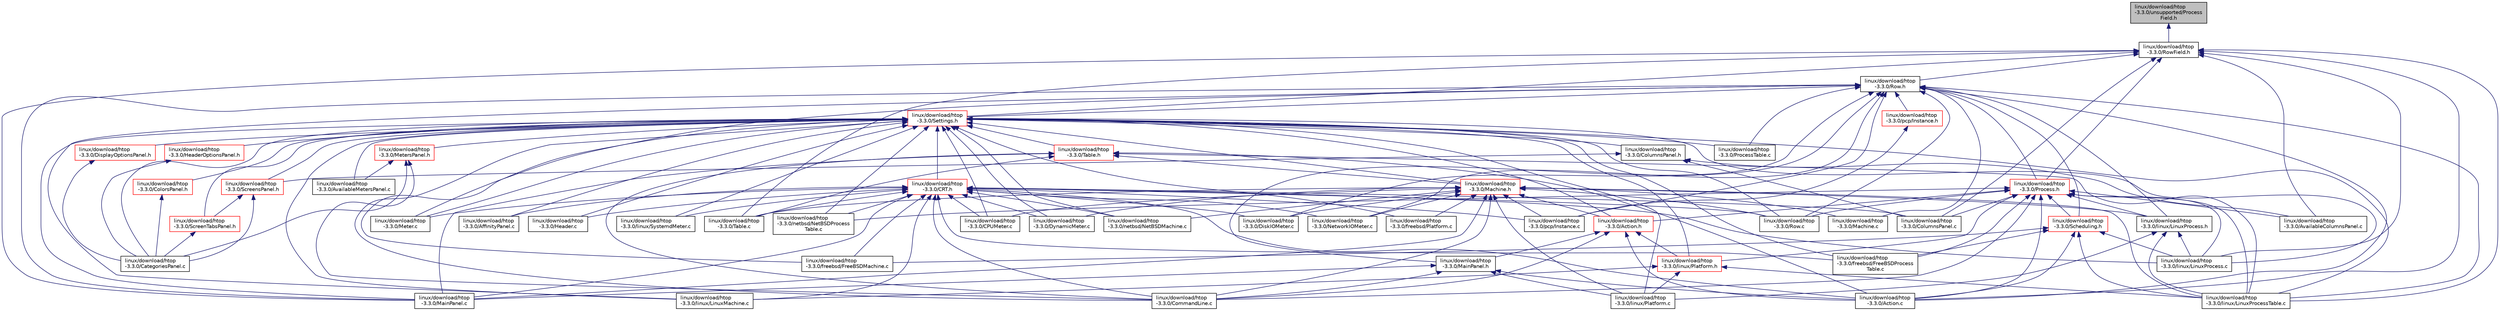 digraph "linux/download/htop-3.3.0/unsupported/ProcessField.h"
{
  edge [fontname="Helvetica",fontsize="10",labelfontname="Helvetica",labelfontsize="10"];
  node [fontname="Helvetica",fontsize="10",shape=record];
  Node1 [label="linux/download/htop\l-3.3.0/unsupported/Process\lField.h",height=0.2,width=0.4,color="black", fillcolor="grey75", style="filled", fontcolor="black"];
  Node1 -> Node2 [dir="back",color="midnightblue",fontsize="10",style="solid"];
  Node2 [label="linux/download/htop\l-3.3.0/RowField.h",height=0.2,width=0.4,color="black", fillcolor="white", style="filled",URL="$RowField_8h.html"];
  Node2 -> Node3 [dir="back",color="midnightblue",fontsize="10",style="solid"];
  Node3 [label="linux/download/htop\l-3.3.0/Row.h",height=0.2,width=0.4,color="black", fillcolor="white", style="filled",URL="$Row_8h.html"];
  Node3 -> Node4 [dir="back",color="midnightblue",fontsize="10",style="solid"];
  Node4 [label="linux/download/htop\l-3.3.0/Settings.h",height=0.2,width=0.4,color="red", fillcolor="white", style="filled",URL="$Settings_8h.html"];
  Node4 -> Node5 [dir="back",color="midnightblue",fontsize="10",style="solid"];
  Node5 [label="linux/download/htop\l-3.3.0/CRT.h",height=0.2,width=0.4,color="red", fillcolor="white", style="filled",URL="$CRT_8h.html"];
  Node5 -> Node10 [dir="back",color="midnightblue",fontsize="10",style="solid"];
  Node10 [label="linux/download/htop\l-3.3.0/Action.c",height=0.2,width=0.4,color="black", fillcolor="white", style="filled",URL="$Action_8c.html"];
  Node5 -> Node133 [dir="back",color="midnightblue",fontsize="10",style="solid"];
  Node133 [label="linux/download/htop\l-3.3.0/AffinityPanel.c",height=0.2,width=0.4,color="black", fillcolor="white", style="filled",URL="$AffinityPanel_8c.html"];
  Node5 -> Node202 [dir="back",color="midnightblue",fontsize="10",style="solid"];
  Node202 [label="linux/download/htop\l-3.3.0/ColumnsPanel.c",height=0.2,width=0.4,color="black", fillcolor="white", style="filled",URL="$ColumnsPanel_8c.html"];
  Node5 -> Node17 [dir="back",color="midnightblue",fontsize="10",style="solid"];
  Node17 [label="linux/download/htop\l-3.3.0/CommandLine.c",height=0.2,width=0.4,color="black", fillcolor="white", style="filled",URL="$CommandLine_8c.html"];
  Node5 -> Node72 [dir="back",color="midnightblue",fontsize="10",style="solid"];
  Node72 [label="linux/download/htop\l-3.3.0/CPUMeter.c",height=0.2,width=0.4,color="black", fillcolor="white", style="filled",URL="$CPUMeter_8c.html"];
  Node5 -> Node73 [dir="back",color="midnightblue",fontsize="10",style="solid"];
  Node73 [label="linux/download/htop\l-3.3.0/DiskIOMeter.c",height=0.2,width=0.4,color="black", fillcolor="white", style="filled",URL="$DiskIOMeter_8c.html"];
  Node5 -> Node75 [dir="back",color="midnightblue",fontsize="10",style="solid"];
  Node75 [label="linux/download/htop\l-3.3.0/DynamicMeter.c",height=0.2,width=0.4,color="black", fillcolor="white", style="filled",URL="$DynamicMeter_8c.html"];
  Node5 -> Node164 [dir="back",color="midnightblue",fontsize="10",style="solid"];
  Node164 [label="linux/download/htop\l-3.3.0/freebsd/FreeBSDMachine.c",height=0.2,width=0.4,color="black", fillcolor="white", style="filled",URL="$FreeBSDMachine_8c.html"];
  Node5 -> Node141 [dir="back",color="midnightblue",fontsize="10",style="solid"];
  Node141 [label="linux/download/htop\l-3.3.0/freebsd/FreeBSDProcess\lTable.c",height=0.2,width=0.4,color="black", fillcolor="white", style="filled",URL="$FreeBSDProcessTable_8c.html"];
  Node5 -> Node79 [dir="back",color="midnightblue",fontsize="10",style="solid"];
  Node79 [label="linux/download/htop\l-3.3.0/Header.c",height=0.2,width=0.4,color="black", fillcolor="white", style="filled",URL="$Header_8c.html"];
  Node5 -> Node42 [dir="back",color="midnightblue",fontsize="10",style="solid"];
  Node42 [label="linux/download/htop\l-3.3.0/linux/LinuxMachine.c",height=0.2,width=0.4,color="black", fillcolor="white", style="filled",URL="$LinuxMachine_8c.html"];
  Node5 -> Node148 [dir="back",color="midnightblue",fontsize="10",style="solid"];
  Node148 [label="linux/download/htop\l-3.3.0/linux/LinuxProcess.c",height=0.2,width=0.4,color="black", fillcolor="white", style="filled",URL="$LinuxProcess_8c.html"];
  Node5 -> Node115 [dir="back",color="midnightblue",fontsize="10",style="solid"];
  Node115 [label="linux/download/htop\l-3.3.0/linux/SystemdMeter.c",height=0.2,width=0.4,color="black", fillcolor="white", style="filled",URL="$SystemdMeter_8c.html"];
  Node5 -> Node30 [dir="back",color="midnightblue",fontsize="10",style="solid"];
  Node30 [label="linux/download/htop\l-3.3.0/MainPanel.c",height=0.2,width=0.4,color="black", fillcolor="white", style="filled",URL="$MainPanel_8c.html"];
  Node5 -> Node122 [dir="back",color="midnightblue",fontsize="10",style="solid"];
  Node122 [label="linux/download/htop\l-3.3.0/Meter.c",height=0.2,width=0.4,color="black", fillcolor="white", style="filled",URL="$Meter_8c.html"];
  Node5 -> Node151 [dir="back",color="midnightblue",fontsize="10",style="solid"];
  Node151 [label="linux/download/htop\l-3.3.0/netbsd/NetBSDMachine.c",height=0.2,width=0.4,color="black", fillcolor="white", style="filled",URL="$NetBSDMachine_8c.html"];
  Node5 -> Node152 [dir="back",color="midnightblue",fontsize="10",style="solid"];
  Node152 [label="linux/download/htop\l-3.3.0/netbsd/NetBSDProcess\lTable.c",height=0.2,width=0.4,color="black", fillcolor="white", style="filled",URL="$NetBSDProcessTable_8c.html"];
  Node5 -> Node84 [dir="back",color="midnightblue",fontsize="10",style="solid"];
  Node84 [label="linux/download/htop\l-3.3.0/NetworkIOMeter.c",height=0.2,width=0.4,color="black", fillcolor="white", style="filled",URL="$NetworkIOMeter_8c.html"];
  Node5 -> Node53 [dir="back",color="midnightblue",fontsize="10",style="solid"];
  Node53 [label="linux/download/htop\l-3.3.0/pcp/Instance.c",height=0.2,width=0.4,color="black", fillcolor="white", style="filled",URL="$Instance_8c.html"];
  Node5 -> Node178 [dir="back",color="midnightblue",fontsize="10",style="solid"];
  Node178 [label="linux/download/htop\l-3.3.0/Row.c",height=0.2,width=0.4,color="black", fillcolor="white", style="filled",URL="$Row_8c.html"];
  Node5 -> Node180 [dir="back",color="midnightblue",fontsize="10",style="solid"];
  Node180 [label="linux/download/htop\l-3.3.0/Table.c",height=0.2,width=0.4,color="black", fillcolor="white", style="filled",URL="$Table_8c.html"];
  Node4 -> Node7 [dir="back",color="midnightblue",fontsize="10",style="solid"];
  Node7 [label="linux/download/htop\l-3.3.0/Machine.h",height=0.2,width=0.4,color="red", fillcolor="white", style="filled",URL="$Machine_8h.html"];
  Node7 -> Node9 [dir="back",color="midnightblue",fontsize="10",style="solid"];
  Node9 [label="linux/download/htop\l-3.3.0/Action.h",height=0.2,width=0.4,color="red", fillcolor="white", style="filled",URL="$Action_8h.html"];
  Node9 -> Node10 [dir="back",color="midnightblue",fontsize="10",style="solid"];
  Node9 -> Node28 [dir="back",color="midnightblue",fontsize="10",style="solid"];
  Node28 [label="linux/download/htop\l-3.3.0/MainPanel.h",height=0.2,width=0.4,color="black", fillcolor="white", style="filled",URL="$MainPanel_8h.html"];
  Node28 -> Node10 [dir="back",color="midnightblue",fontsize="10",style="solid"];
  Node28 -> Node17 [dir="back",color="midnightblue",fontsize="10",style="solid"];
  Node28 -> Node29 [dir="back",color="midnightblue",fontsize="10",style="solid"];
  Node29 [label="linux/download/htop\l-3.3.0/linux/Platform.c",height=0.2,width=0.4,color="black", fillcolor="white", style="filled",URL="$linux_2Platform_8c.html"];
  Node28 -> Node30 [dir="back",color="midnightblue",fontsize="10",style="solid"];
  Node9 -> Node17 [dir="back",color="midnightblue",fontsize="10",style="solid"];
  Node9 -> Node41 [dir="back",color="midnightblue",fontsize="10",style="solid"];
  Node41 [label="linux/download/htop\l-3.3.0/linux/Platform.h",height=0.2,width=0.4,color="red", fillcolor="white", style="filled",URL="$linux_2Platform_8h.html"];
  Node41 -> Node42 [dir="back",color="midnightblue",fontsize="10",style="solid"];
  Node41 -> Node43 [dir="back",color="midnightblue",fontsize="10",style="solid"];
  Node43 [label="linux/download/htop\l-3.3.0/linux/LinuxProcessTable.c",height=0.2,width=0.4,color="black", fillcolor="white", style="filled",URL="$LinuxProcessTable_8c.html"];
  Node41 -> Node29 [dir="back",color="midnightblue",fontsize="10",style="solid"];
  Node7 -> Node17 [dir="back",color="midnightblue",fontsize="10",style="solid"];
  Node7 -> Node72 [dir="back",color="midnightblue",fontsize="10",style="solid"];
  Node7 -> Node73 [dir="back",color="midnightblue",fontsize="10",style="solid"];
  Node7 -> Node75 [dir="back",color="midnightblue",fontsize="10",style="solid"];
  Node7 -> Node40 [dir="back",color="midnightblue",fontsize="10",style="solid"];
  Node40 [label="linux/download/htop\l-3.3.0/freebsd/Platform.c",height=0.2,width=0.4,color="black", fillcolor="white", style="filled",URL="$freebsd_2Platform_8c.html"];
  Node7 -> Node167 [dir="back",color="midnightblue",fontsize="10",style="solid"];
  Node167 [label="linux/download/htop\l-3.3.0/linux/LinuxProcess.h",height=0.2,width=0.4,color="black", fillcolor="white", style="filled",URL="$LinuxProcess_8h.html"];
  Node167 -> Node148 [dir="back",color="midnightblue",fontsize="10",style="solid"];
  Node167 -> Node43 [dir="back",color="midnightblue",fontsize="10",style="solid"];
  Node167 -> Node29 [dir="back",color="midnightblue",fontsize="10",style="solid"];
  Node7 -> Node43 [dir="back",color="midnightblue",fontsize="10",style="solid"];
  Node7 -> Node29 [dir="back",color="midnightblue",fontsize="10",style="solid"];
  Node7 -> Node82 [dir="back",color="midnightblue",fontsize="10",style="solid"];
  Node82 [label="linux/download/htop\l-3.3.0/Machine.c",height=0.2,width=0.4,color="black", fillcolor="white", style="filled",URL="$Machine_8c.html"];
  Node7 -> Node30 [dir="back",color="midnightblue",fontsize="10",style="solid"];
  Node7 -> Node151 [dir="back",color="midnightblue",fontsize="10",style="solid"];
  Node7 -> Node84 [dir="back",color="midnightblue",fontsize="10",style="solid"];
  Node7 -> Node53 [dir="back",color="midnightblue",fontsize="10",style="solid"];
  Node7 -> Node178 [dir="back",color="midnightblue",fontsize="10",style="solid"];
  Node7 -> Node180 [dir="back",color="midnightblue",fontsize="10",style="solid"];
  Node4 -> Node216 [dir="back",color="midnightblue",fontsize="10",style="solid"];
  Node216 [label="linux/download/htop\l-3.3.0/Table.h",height=0.2,width=0.4,color="red", fillcolor="white", style="filled",URL="$Table_8h.html"];
  Node216 -> Node7 [dir="back",color="midnightblue",fontsize="10",style="solid"];
  Node216 -> Node10 [dir="back",color="midnightblue",fontsize="10",style="solid"];
  Node216 -> Node17 [dir="back",color="midnightblue",fontsize="10",style="solid"];
  Node216 -> Node43 [dir="back",color="midnightblue",fontsize="10",style="solid"];
  Node216 -> Node30 [dir="back",color="midnightblue",fontsize="10",style="solid"];
  Node216 -> Node180 [dir="back",color="midnightblue",fontsize="10",style="solid"];
  Node4 -> Node9 [dir="back",color="midnightblue",fontsize="10",style="solid"];
  Node4 -> Node133 [dir="back",color="midnightblue",fontsize="10",style="solid"];
  Node4 -> Node201 [dir="back",color="midnightblue",fontsize="10",style="solid"];
  Node201 [label="linux/download/htop\l-3.3.0/ColumnsPanel.h",height=0.2,width=0.4,color="black", fillcolor="white", style="filled",URL="$ColumnsPanel_8h.html"];
  Node201 -> Node70 [dir="back",color="midnightblue",fontsize="10",style="solid"];
  Node70 [label="linux/download/htop\l-3.3.0/AvailableColumnsPanel.c",height=0.2,width=0.4,color="black", fillcolor="white", style="filled",URL="$AvailableColumnsPanel_8c.html"];
  Node201 -> Node23 [dir="back",color="midnightblue",fontsize="10",style="solid"];
  Node23 [label="linux/download/htop\l-3.3.0/ScreensPanel.h",height=0.2,width=0.4,color="red", fillcolor="white", style="filled",URL="$ScreensPanel_8h.html"];
  Node23 -> Node13 [dir="back",color="midnightblue",fontsize="10",style="solid"];
  Node13 [label="linux/download/htop\l-3.3.0/CategoriesPanel.c",height=0.2,width=0.4,color="black", fillcolor="white", style="filled",URL="$CategoriesPanel_8c.html"];
  Node23 -> Node24 [dir="back",color="midnightblue",fontsize="10",style="solid"];
  Node24 [label="linux/download/htop\l-3.3.0/ScreenTabsPanel.h",height=0.2,width=0.4,color="red", fillcolor="white", style="filled",URL="$ScreenTabsPanel_8h.html"];
  Node24 -> Node13 [dir="back",color="midnightblue",fontsize="10",style="solid"];
  Node201 -> Node202 [dir="back",color="midnightblue",fontsize="10",style="solid"];
  Node4 -> Node14 [dir="back",color="midnightblue",fontsize="10",style="solid"];
  Node14 [label="linux/download/htop\l-3.3.0/MetersPanel.h",height=0.2,width=0.4,color="red", fillcolor="white", style="filled",URL="$MetersPanel_8h.html"];
  Node14 -> Node16 [dir="back",color="midnightblue",fontsize="10",style="solid"];
  Node16 [label="linux/download/htop\l-3.3.0/AvailableMetersPanel.c",height=0.2,width=0.4,color="black", fillcolor="white", style="filled",URL="$AvailableMetersPanel_8c.html"];
  Node14 -> Node13 [dir="back",color="midnightblue",fontsize="10",style="solid"];
  Node14 -> Node17 [dir="back",color="midnightblue",fontsize="10",style="solid"];
  Node4 -> Node16 [dir="back",color="midnightblue",fontsize="10",style="solid"];
  Node4 -> Node203 [dir="back",color="midnightblue",fontsize="10",style="solid"];
  Node203 [label="linux/download/htop\l-3.3.0/ColorsPanel.h",height=0.2,width=0.4,color="red", fillcolor="white", style="filled",URL="$ColorsPanel_8h.html"];
  Node203 -> Node13 [dir="back",color="midnightblue",fontsize="10",style="solid"];
  Node4 -> Node19 [dir="back",color="midnightblue",fontsize="10",style="solid"];
  Node19 [label="linux/download/htop\l-3.3.0/DisplayOptionsPanel.h",height=0.2,width=0.4,color="red", fillcolor="white", style="filled",URL="$DisplayOptionsPanel_8h.html"];
  Node19 -> Node13 [dir="back",color="midnightblue",fontsize="10",style="solid"];
  Node4 -> Node21 [dir="back",color="midnightblue",fontsize="10",style="solid"];
  Node21 [label="linux/download/htop\l-3.3.0/HeaderOptionsPanel.h",height=0.2,width=0.4,color="red", fillcolor="white", style="filled",URL="$HeaderOptionsPanel_8h.html"];
  Node21 -> Node13 [dir="back",color="midnightblue",fontsize="10",style="solid"];
  Node4 -> Node23 [dir="back",color="midnightblue",fontsize="10",style="solid"];
  Node4 -> Node24 [dir="back",color="midnightblue",fontsize="10",style="solid"];
  Node4 -> Node13 [dir="back",color="midnightblue",fontsize="10",style="solid"];
  Node4 -> Node17 [dir="back",color="midnightblue",fontsize="10",style="solid"];
  Node4 -> Node72 [dir="back",color="midnightblue",fontsize="10",style="solid"];
  Node4 -> Node75 [dir="back",color="midnightblue",fontsize="10",style="solid"];
  Node4 -> Node164 [dir="back",color="midnightblue",fontsize="10",style="solid"];
  Node4 -> Node141 [dir="back",color="midnightblue",fontsize="10",style="solid"];
  Node4 -> Node40 [dir="back",color="midnightblue",fontsize="10",style="solid"];
  Node4 -> Node79 [dir="back",color="midnightblue",fontsize="10",style="solid"];
  Node4 -> Node42 [dir="back",color="midnightblue",fontsize="10",style="solid"];
  Node4 -> Node148 [dir="back",color="midnightblue",fontsize="10",style="solid"];
  Node4 -> Node43 [dir="back",color="midnightblue",fontsize="10",style="solid"];
  Node4 -> Node29 [dir="back",color="midnightblue",fontsize="10",style="solid"];
  Node4 -> Node41 [dir="back",color="midnightblue",fontsize="10",style="solid"];
  Node4 -> Node115 [dir="back",color="midnightblue",fontsize="10",style="solid"];
  Node4 -> Node30 [dir="back",color="midnightblue",fontsize="10",style="solid"];
  Node4 -> Node122 [dir="back",color="midnightblue",fontsize="10",style="solid"];
  Node4 -> Node151 [dir="back",color="midnightblue",fontsize="10",style="solid"];
  Node4 -> Node152 [dir="back",color="midnightblue",fontsize="10",style="solid"];
  Node4 -> Node157 [dir="back",color="midnightblue",fontsize="10",style="solid"];
  Node157 [label="linux/download/htop\l-3.3.0/ProcessTable.c",height=0.2,width=0.4,color="black", fillcolor="white", style="filled",URL="$ProcessTable_8c.html"];
  Node4 -> Node178 [dir="back",color="midnightblue",fontsize="10",style="solid"];
  Node3 -> Node218 [dir="back",color="midnightblue",fontsize="10",style="solid"];
  Node218 [label="linux/download/htop\l-3.3.0/Process.h",height=0.2,width=0.4,color="red", fillcolor="white", style="filled",URL="$Process_8h.html"];
  Node218 -> Node9 [dir="back",color="midnightblue",fontsize="10",style="solid"];
  Node218 -> Node10 [dir="back",color="midnightblue",fontsize="10",style="solid"];
  Node218 -> Node197 [dir="back",color="midnightblue",fontsize="10",style="solid"];
  Node197 [label="linux/download/htop\l-3.3.0/Scheduling.h",height=0.2,width=0.4,color="red", fillcolor="white", style="filled",URL="$Scheduling_8h.html"];
  Node197 -> Node10 [dir="back",color="midnightblue",fontsize="10",style="solid"];
  Node197 -> Node164 [dir="back",color="midnightblue",fontsize="10",style="solid"];
  Node197 -> Node141 [dir="back",color="midnightblue",fontsize="10",style="solid"];
  Node197 -> Node148 [dir="back",color="midnightblue",fontsize="10",style="solid"];
  Node197 -> Node43 [dir="back",color="midnightblue",fontsize="10",style="solid"];
  Node218 -> Node70 [dir="back",color="midnightblue",fontsize="10",style="solid"];
  Node218 -> Node202 [dir="back",color="midnightblue",fontsize="10",style="solid"];
  Node218 -> Node17 [dir="back",color="midnightblue",fontsize="10",style="solid"];
  Node218 -> Node141 [dir="back",color="midnightblue",fontsize="10",style="solid"];
  Node218 -> Node148 [dir="back",color="midnightblue",fontsize="10",style="solid"];
  Node218 -> Node167 [dir="back",color="midnightblue",fontsize="10",style="solid"];
  Node218 -> Node43 [dir="back",color="midnightblue",fontsize="10",style="solid"];
  Node218 -> Node41 [dir="back",color="midnightblue",fontsize="10",style="solid"];
  Node218 -> Node152 [dir="back",color="midnightblue",fontsize="10",style="solid"];
  Node218 -> Node178 [dir="back",color="midnightblue",fontsize="10",style="solid"];
  Node3 -> Node28 [dir="back",color="midnightblue",fontsize="10",style="solid"];
  Node3 -> Node10 [dir="back",color="midnightblue",fontsize="10",style="solid"];
  Node3 -> Node197 [dir="back",color="midnightblue",fontsize="10",style="solid"];
  Node3 -> Node73 [dir="back",color="midnightblue",fontsize="10",style="solid"];
  Node3 -> Node42 [dir="back",color="midnightblue",fontsize="10",style="solid"];
  Node3 -> Node167 [dir="back",color="midnightblue",fontsize="10",style="solid"];
  Node3 -> Node43 [dir="back",color="midnightblue",fontsize="10",style="solid"];
  Node3 -> Node82 [dir="back",color="midnightblue",fontsize="10",style="solid"];
  Node3 -> Node30 [dir="back",color="midnightblue",fontsize="10",style="solid"];
  Node3 -> Node122 [dir="back",color="midnightblue",fontsize="10",style="solid"];
  Node3 -> Node84 [dir="back",color="midnightblue",fontsize="10",style="solid"];
  Node3 -> Node53 [dir="back",color="midnightblue",fontsize="10",style="solid"];
  Node3 -> Node55 [dir="back",color="midnightblue",fontsize="10",style="solid"];
  Node55 [label="linux/download/htop\l-3.3.0/pcp/Instance.h",height=0.2,width=0.4,color="red", fillcolor="white", style="filled",URL="$Instance_8h.html"];
  Node55 -> Node53 [dir="back",color="midnightblue",fontsize="10",style="solid"];
  Node3 -> Node157 [dir="back",color="midnightblue",fontsize="10",style="solid"];
  Node3 -> Node178 [dir="back",color="midnightblue",fontsize="10",style="solid"];
  Node2 -> Node4 [dir="back",color="midnightblue",fontsize="10",style="solid"];
  Node2 -> Node218 [dir="back",color="midnightblue",fontsize="10",style="solid"];
  Node2 -> Node10 [dir="back",color="midnightblue",fontsize="10",style="solid"];
  Node2 -> Node70 [dir="back",color="midnightblue",fontsize="10",style="solid"];
  Node2 -> Node202 [dir="back",color="midnightblue",fontsize="10",style="solid"];
  Node2 -> Node148 [dir="back",color="midnightblue",fontsize="10",style="solid"];
  Node2 -> Node43 [dir="back",color="midnightblue",fontsize="10",style="solid"];
  Node2 -> Node30 [dir="back",color="midnightblue",fontsize="10",style="solid"];
  Node2 -> Node180 [dir="back",color="midnightblue",fontsize="10",style="solid"];
}
